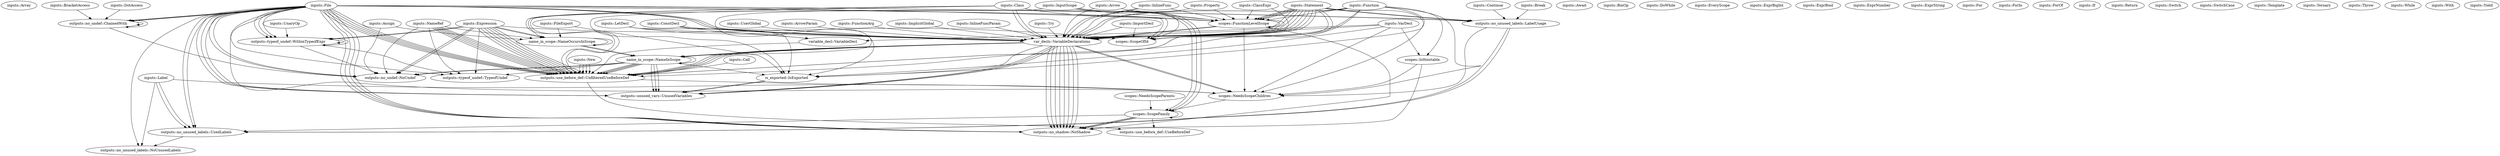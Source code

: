 digraph {
    0 [label="inputs::Array"];
    1 [label="inputs::Arrow"];
    2 [label="inputs::ArrowParam"];
    3 [label="inputs::Assign"];
    4 [label="inputs::Await"];
    5 [label="inputs::BinOp"];
    6 [label="inputs::BracketAccess"];
    7 [label="inputs::Break"];
    8 [label="inputs::Call"];
    9 [label="inputs::Class"];
    10 [label="inputs::ClassExpr"];
    11 [label="inputs::ConstDecl"];
    12 [label="inputs::Continue"];
    13 [label="inputs::DoWhile"];
    14 [label="inputs::DotAccess"];
    15 [label="inputs::EveryScope"];
    16 [label="inputs::ExprBigInt"];
    17 [label="inputs::ExprBool"];
    18 [label="inputs::ExprNumber"];
    19 [label="inputs::ExprString"];
    20 [label="inputs::Expression"];
    21 [label="inputs::File"];
    22 [label="inputs::FileExport"];
    23 [label="inputs::For"];
    24 [label="inputs::ForIn"];
    25 [label="inputs::ForOf"];
    26 [label="inputs::Function"];
    27 [label="inputs::FunctionArg"];
    28 [label="inputs::If"];
    29 [label="inputs::ImplicitGlobal"];
    30 [label="inputs::ImportDecl"];
    31 [label="inputs::InlineFunc"];
    32 [label="inputs::InlineFuncParam"];
    33 [label="inputs::InputScope"];
    34 [label="inputs::Label"];
    35 [label="inputs::LetDecl"];
    36 [label="inputs::NameRef"];
    37 [label="inputs::New"];
    38 [label="inputs::Property"];
    39 [label="inputs::Return"];
    40 [label="inputs::Statement"];
    41 [label="inputs::Switch"];
    42 [label="inputs::SwitchCase"];
    43 [label="inputs::Template"];
    44 [label="inputs::Ternary"];
    45 [label="inputs::Throw"];
    46 [label="inputs::Try"];
    47 [label="inputs::UnaryOp"];
    48 [label="inputs::UserGlobal"];
    49 [label="inputs::VarDecl"];
    50 [label="inputs::While"];
    51 [label="inputs::With"];
    52 [label="inputs::Yield"];
    53 [label="is_exported::IsExported"];
    54 [label="name_in_scope::NameInScope"];
    55 [label="name_in_scope::NameOccursInScope"];
    56 [label="outputs::no_shadow::NoShadow"];
    57 [label="outputs::no_undef::ChainedWith"];
    58 [label="outputs::no_undef::NoUndef"];
    59 [label="outputs::no_unused_labels::LabelUsage"];
    60 [label="outputs::no_unused_labels::NoUnusedLabels"];
    61 [label="outputs::no_unused_labels::UsedLabels"];
    62 [label="outputs::typeof_undef::TypeofUndef"];
    63 [label="outputs::typeof_undef::WithinTypeofExpr"];
    64 [label="outputs::unused_vars::UnusedVariables"];
    65 [label="outputs::use_before_def::UnfilteredUseBeforeDef"];
    66 [label="outputs::use_before_def::UseBeforeDef"];
    67 [label="scopes::FunctionLevelScope"];
    68 [label="scopes::IsHoistable"];
    69 [label="scopes::NeedsScopeChildren"];
    70 [label="scopes::NeedsScopeParents"];
    71 [label="scopes::ScopeFamily"];
    72 [label="scopes::ScopeOfId"];
    73 [label="var_decls::VariableDeclarations"];
    74 [label="variable_decl::VariableDecl"];
    1 -> 67;
    1 -> 73;
    2 -> 73;
    3 -> 55;
    3 -> 58;
    6 -> 57;
    7 -> 59;
    8 -> 65;
    9 -> 53;
    9 -> 65;
    9 -> 65;
    9 -> 67;
    9 -> 72;
    9 -> 73;
    9 -> 73;
    10 -> 65;
    10 -> 67;
    11 -> 53;
    11 -> 73;
    11 -> 74;
    12 -> 59;
    14 -> 57;
    20 -> 55;
    20 -> 55;
    20 -> 58;
    20 -> 58;
    20 -> 62;
    20 -> 63;
    20 -> 63;
    20 -> 65;
    20 -> 65;
    20 -> 65;
    20 -> 65;
    20 -> 65;
    20 -> 65;
    20 -> 72;
    21 -> 56;
    21 -> 56;
    21 -> 56;
    21 -> 56;
    21 -> 57;
    21 -> 57;
    21 -> 57;
    21 -> 58;
    21 -> 58;
    21 -> 59;
    21 -> 59;
    21 -> 60;
    21 -> 61;
    21 -> 61;
    21 -> 62;
    21 -> 63;
    21 -> 63;
    21 -> 63;
    21 -> 64;
    21 -> 64;
    21 -> 64;
    21 -> 65;
    21 -> 65;
    21 -> 65;
    21 -> 65;
    21 -> 65;
    21 -> 67;
    21 -> 69;
    21 -> 72;
    21 -> 72;
    21 -> 73;
    21 -> 73;
    21 -> 73;
    22 -> 53;
    22 -> 55;
    26 -> 53;
    26 -> 65;
    26 -> 67;
    26 -> 68;
    26 -> 69;
    26 -> 72;
    26 -> 73;
    26 -> 73;
    27 -> 73;
    29 -> 73;
    30 -> 72;
    30 -> 73;
    31 -> 67;
    31 -> 73;
    31 -> 73;
    32 -> 73;
    33 -> 54;
    33 -> 55;
    33 -> 67;
    33 -> 71;
    33 -> 71;
    33 -> 71;
    34 -> 60;
    34 -> 61;
    34 -> 61;
    34 -> 69;
    35 -> 53;
    35 -> 73;
    35 -> 74;
    36 -> 55;
    36 -> 58;
    36 -> 62;
    36 -> 65;
    36 -> 65;
    36 -> 65;
    36 -> 65;
    36 -> 65;
    37 -> 65;
    37 -> 65;
    37 -> 65;
    37 -> 65;
    38 -> 67;
    38 -> 73;
    40 -> 59;
    40 -> 59;
    40 -> 65;
    40 -> 67;
    40 -> 67;
    40 -> 67;
    40 -> 67;
    40 -> 69;
    40 -> 72;
    40 -> 73;
    40 -> 73;
    40 -> 73;
    40 -> 73;
    40 -> 73;
    40 -> 73;
    40 -> 73;
    40 -> 73;
    46 -> 73;
    47 -> 63;
    48 -> 73;
    49 -> 53;
    49 -> 68;
    49 -> 69;
    49 -> 73;
    49 -> 74;
    53 -> 64;
    53 -> 64;
    54 -> 53;
    54 -> 54;
    54 -> 58;
    54 -> 58;
    54 -> 62;
    54 -> 64;
    54 -> 64;
    54 -> 64;
    54 -> 65;
    54 -> 65;
    54 -> 65;
    54 -> 65;
    55 -> 54;
    55 -> 54;
    55 -> 55;
    57 -> 57;
    57 -> 57;
    57 -> 58;
    59 -> 61;
    59 -> 61;
    59 -> 69;
    61 -> 60;
    63 -> 58;
    63 -> 62;
    63 -> 63;
    63 -> 63;
    65 -> 66;
    65 -> 69;
    67 -> 56;
    67 -> 67;
    67 -> 69;
    67 -> 73;
    67 -> 73;
    68 -> 56;
    68 -> 69;
    69 -> 71;
    70 -> 71;
    71 -> 56;
    71 -> 56;
    71 -> 56;
    71 -> 61;
    71 -> 66;
    71 -> 71;
    73 -> 53;
    73 -> 54;
    73 -> 54;
    73 -> 56;
    73 -> 56;
    73 -> 56;
    73 -> 56;
    73 -> 56;
    73 -> 56;
    73 -> 56;
    73 -> 56;
    73 -> 64;
    73 -> 64;
    73 -> 64;
    73 -> 65;
    73 -> 65;
    73 -> 65;
    73 -> 65;
    73 -> 69;
    73 -> 69;
    74 -> 65;
}